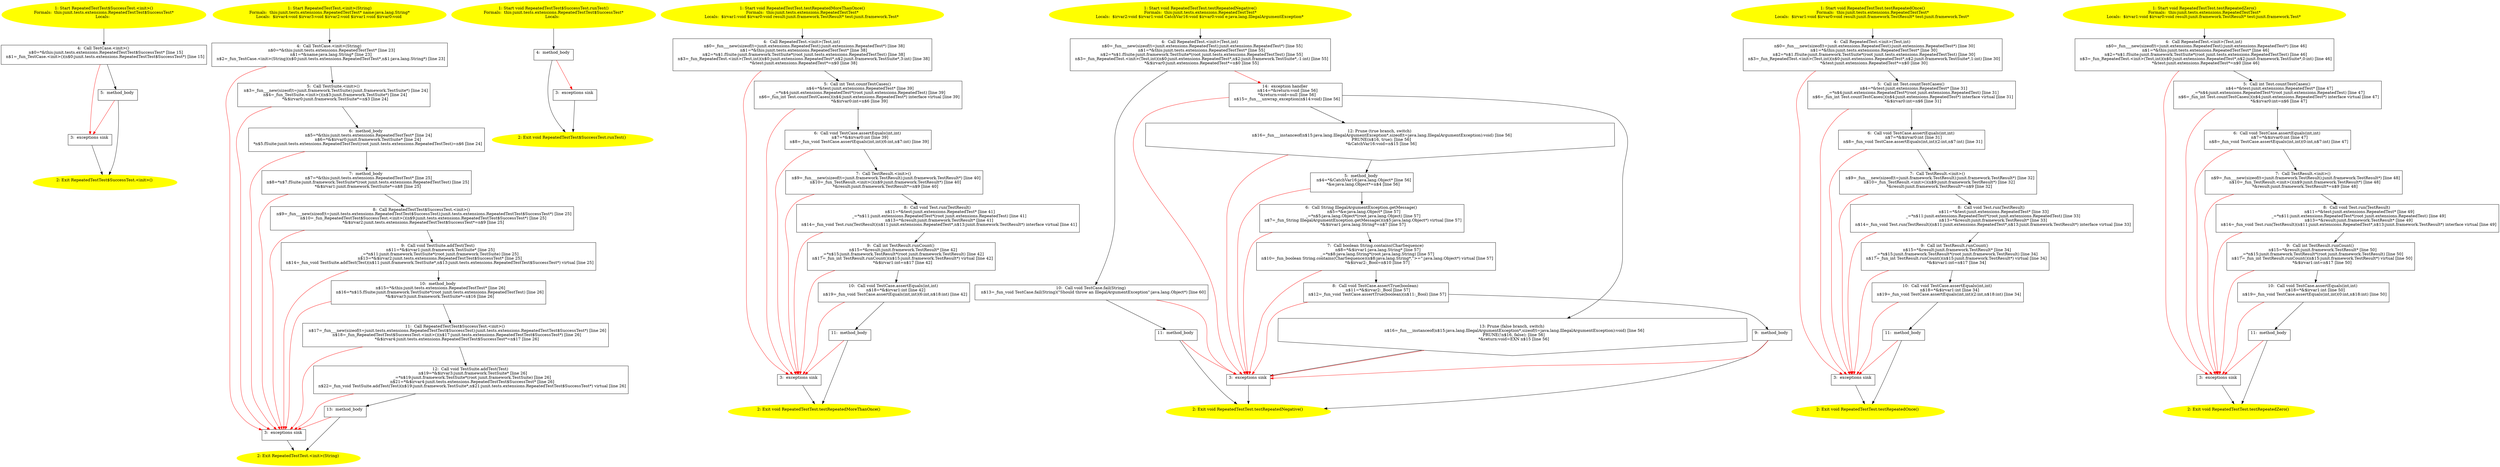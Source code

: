 /* @generated */
digraph cfg {
"junit.tests.extensions.RepeatedTestTest$SuccessTest.<init>().4f4bec8b1dcce4aa12e85fa5b5f157cd_1" [label="1: Start RepeatedTestTest$SuccessTest.<init>()\nFormals:  this:junit.tests.extensions.RepeatedTestTest$SuccessTest*\nLocals:  \n  " color=yellow style=filled]
	

	 "junit.tests.extensions.RepeatedTestTest$SuccessTest.<init>().4f4bec8b1dcce4aa12e85fa5b5f157cd_1" -> "junit.tests.extensions.RepeatedTestTest$SuccessTest.<init>().4f4bec8b1dcce4aa12e85fa5b5f157cd_4" ;
"junit.tests.extensions.RepeatedTestTest$SuccessTest.<init>().4f4bec8b1dcce4aa12e85fa5b5f157cd_2" [label="2: Exit RepeatedTestTest$SuccessTest.<init>() \n  " color=yellow style=filled]
	

"junit.tests.extensions.RepeatedTestTest$SuccessTest.<init>().4f4bec8b1dcce4aa12e85fa5b5f157cd_3" [label="3:  exceptions sink \n  " shape="box"]
	

	 "junit.tests.extensions.RepeatedTestTest$SuccessTest.<init>().4f4bec8b1dcce4aa12e85fa5b5f157cd_3" -> "junit.tests.extensions.RepeatedTestTest$SuccessTest.<init>().4f4bec8b1dcce4aa12e85fa5b5f157cd_2" ;
"junit.tests.extensions.RepeatedTestTest$SuccessTest.<init>().4f4bec8b1dcce4aa12e85fa5b5f157cd_4" [label="4:  Call TestCase.<init>() \n   n$0=*&this:junit.tests.extensions.RepeatedTestTest$SuccessTest* [line 15]\n  n$1=_fun_TestCase.<init>()(n$0:junit.tests.extensions.RepeatedTestTest$SuccessTest*) [line 15]\n " shape="box"]
	

	 "junit.tests.extensions.RepeatedTestTest$SuccessTest.<init>().4f4bec8b1dcce4aa12e85fa5b5f157cd_4" -> "junit.tests.extensions.RepeatedTestTest$SuccessTest.<init>().4f4bec8b1dcce4aa12e85fa5b5f157cd_5" ;
	 "junit.tests.extensions.RepeatedTestTest$SuccessTest.<init>().4f4bec8b1dcce4aa12e85fa5b5f157cd_4" -> "junit.tests.extensions.RepeatedTestTest$SuccessTest.<init>().4f4bec8b1dcce4aa12e85fa5b5f157cd_3" [color="red" ];
"junit.tests.extensions.RepeatedTestTest$SuccessTest.<init>().4f4bec8b1dcce4aa12e85fa5b5f157cd_5" [label="5:  method_body \n  " shape="box"]
	

	 "junit.tests.extensions.RepeatedTestTest$SuccessTest.<init>().4f4bec8b1dcce4aa12e85fa5b5f157cd_5" -> "junit.tests.extensions.RepeatedTestTest$SuccessTest.<init>().4f4bec8b1dcce4aa12e85fa5b5f157cd_2" ;
	 "junit.tests.extensions.RepeatedTestTest$SuccessTest.<init>().4f4bec8b1dcce4aa12e85fa5b5f157cd_5" -> "junit.tests.extensions.RepeatedTestTest$SuccessTest.<init>().4f4bec8b1dcce4aa12e85fa5b5f157cd_3" [color="red" ];
"junit.tests.extensions.RepeatedTestTest.<init>(java.lang.String).73e3be3e9364816e925eeecd2b93bc10_1" [label="1: Start RepeatedTestTest.<init>(String)\nFormals:  this:junit.tests.extensions.RepeatedTestTest* name:java.lang.String*\nLocals:  $irvar4:void $irvar3:void $irvar2:void $irvar1:void $irvar0:void \n  " color=yellow style=filled]
	

	 "junit.tests.extensions.RepeatedTestTest.<init>(java.lang.String).73e3be3e9364816e925eeecd2b93bc10_1" -> "junit.tests.extensions.RepeatedTestTest.<init>(java.lang.String).73e3be3e9364816e925eeecd2b93bc10_4" ;
"junit.tests.extensions.RepeatedTestTest.<init>(java.lang.String).73e3be3e9364816e925eeecd2b93bc10_2" [label="2: Exit RepeatedTestTest.<init>(String) \n  " color=yellow style=filled]
	

"junit.tests.extensions.RepeatedTestTest.<init>(java.lang.String).73e3be3e9364816e925eeecd2b93bc10_3" [label="3:  exceptions sink \n  " shape="box"]
	

	 "junit.tests.extensions.RepeatedTestTest.<init>(java.lang.String).73e3be3e9364816e925eeecd2b93bc10_3" -> "junit.tests.extensions.RepeatedTestTest.<init>(java.lang.String).73e3be3e9364816e925eeecd2b93bc10_2" ;
"junit.tests.extensions.RepeatedTestTest.<init>(java.lang.String).73e3be3e9364816e925eeecd2b93bc10_4" [label="4:  Call TestCase.<init>(String) \n   n$0=*&this:junit.tests.extensions.RepeatedTestTest* [line 23]\n  n$1=*&name:java.lang.String* [line 23]\n  n$2=_fun_TestCase.<init>(String)(n$0:junit.tests.extensions.RepeatedTestTest*,n$1:java.lang.String*) [line 23]\n " shape="box"]
	

	 "junit.tests.extensions.RepeatedTestTest.<init>(java.lang.String).73e3be3e9364816e925eeecd2b93bc10_4" -> "junit.tests.extensions.RepeatedTestTest.<init>(java.lang.String).73e3be3e9364816e925eeecd2b93bc10_5" ;
	 "junit.tests.extensions.RepeatedTestTest.<init>(java.lang.String).73e3be3e9364816e925eeecd2b93bc10_4" -> "junit.tests.extensions.RepeatedTestTest.<init>(java.lang.String).73e3be3e9364816e925eeecd2b93bc10_3" [color="red" ];
"junit.tests.extensions.RepeatedTestTest.<init>(java.lang.String).73e3be3e9364816e925eeecd2b93bc10_5" [label="5:  Call TestSuite.<init>() \n   n$3=_fun___new(sizeof(t=junit.framework.TestSuite):junit.framework.TestSuite*) [line 24]\n  n$4=_fun_TestSuite.<init>()(n$3:junit.framework.TestSuite*) [line 24]\n  *&$irvar0:junit.framework.TestSuite*=n$3 [line 24]\n " shape="box"]
	

	 "junit.tests.extensions.RepeatedTestTest.<init>(java.lang.String).73e3be3e9364816e925eeecd2b93bc10_5" -> "junit.tests.extensions.RepeatedTestTest.<init>(java.lang.String).73e3be3e9364816e925eeecd2b93bc10_6" ;
	 "junit.tests.extensions.RepeatedTestTest.<init>(java.lang.String).73e3be3e9364816e925eeecd2b93bc10_5" -> "junit.tests.extensions.RepeatedTestTest.<init>(java.lang.String).73e3be3e9364816e925eeecd2b93bc10_3" [color="red" ];
"junit.tests.extensions.RepeatedTestTest.<init>(java.lang.String).73e3be3e9364816e925eeecd2b93bc10_6" [label="6:  method_body \n   n$5=*&this:junit.tests.extensions.RepeatedTestTest* [line 24]\n  n$6=*&$irvar0:junit.framework.TestSuite* [line 24]\n  *n$5.fSuite:junit.tests.extensions.RepeatedTestTest(root junit.tests.extensions.RepeatedTestTest)=n$6 [line 24]\n " shape="box"]
	

	 "junit.tests.extensions.RepeatedTestTest.<init>(java.lang.String).73e3be3e9364816e925eeecd2b93bc10_6" -> "junit.tests.extensions.RepeatedTestTest.<init>(java.lang.String).73e3be3e9364816e925eeecd2b93bc10_7" ;
	 "junit.tests.extensions.RepeatedTestTest.<init>(java.lang.String).73e3be3e9364816e925eeecd2b93bc10_6" -> "junit.tests.extensions.RepeatedTestTest.<init>(java.lang.String).73e3be3e9364816e925eeecd2b93bc10_3" [color="red" ];
"junit.tests.extensions.RepeatedTestTest.<init>(java.lang.String).73e3be3e9364816e925eeecd2b93bc10_7" [label="7:  method_body \n   n$7=*&this:junit.tests.extensions.RepeatedTestTest* [line 25]\n  n$8=*n$7.fSuite:junit.framework.TestSuite*(root junit.tests.extensions.RepeatedTestTest) [line 25]\n  *&$irvar1:junit.framework.TestSuite*=n$8 [line 25]\n " shape="box"]
	

	 "junit.tests.extensions.RepeatedTestTest.<init>(java.lang.String).73e3be3e9364816e925eeecd2b93bc10_7" -> "junit.tests.extensions.RepeatedTestTest.<init>(java.lang.String).73e3be3e9364816e925eeecd2b93bc10_8" ;
	 "junit.tests.extensions.RepeatedTestTest.<init>(java.lang.String).73e3be3e9364816e925eeecd2b93bc10_7" -> "junit.tests.extensions.RepeatedTestTest.<init>(java.lang.String).73e3be3e9364816e925eeecd2b93bc10_3" [color="red" ];
"junit.tests.extensions.RepeatedTestTest.<init>(java.lang.String).73e3be3e9364816e925eeecd2b93bc10_8" [label="8:  Call RepeatedTestTest$SuccessTest.<init>() \n   n$9=_fun___new(sizeof(t=junit.tests.extensions.RepeatedTestTest$SuccessTest):junit.tests.extensions.RepeatedTestTest$SuccessTest*) [line 25]\n  n$10=_fun_RepeatedTestTest$SuccessTest.<init>()(n$9:junit.tests.extensions.RepeatedTestTest$SuccessTest*) [line 25]\n  *&$irvar2:junit.tests.extensions.RepeatedTestTest$SuccessTest*=n$9 [line 25]\n " shape="box"]
	

	 "junit.tests.extensions.RepeatedTestTest.<init>(java.lang.String).73e3be3e9364816e925eeecd2b93bc10_8" -> "junit.tests.extensions.RepeatedTestTest.<init>(java.lang.String).73e3be3e9364816e925eeecd2b93bc10_9" ;
	 "junit.tests.extensions.RepeatedTestTest.<init>(java.lang.String).73e3be3e9364816e925eeecd2b93bc10_8" -> "junit.tests.extensions.RepeatedTestTest.<init>(java.lang.String).73e3be3e9364816e925eeecd2b93bc10_3" [color="red" ];
"junit.tests.extensions.RepeatedTestTest.<init>(java.lang.String).73e3be3e9364816e925eeecd2b93bc10_9" [label="9:  Call void TestSuite.addTest(Test) \n   n$11=*&$irvar1:junit.framework.TestSuite* [line 25]\n  _=*n$11:junit.framework.TestSuite*(root junit.framework.TestSuite) [line 25]\n  n$13=*&$irvar2:junit.tests.extensions.RepeatedTestTest$SuccessTest* [line 25]\n  n$14=_fun_void TestSuite.addTest(Test)(n$11:junit.framework.TestSuite*,n$13:junit.tests.extensions.RepeatedTestTest$SuccessTest*) virtual [line 25]\n " shape="box"]
	

	 "junit.tests.extensions.RepeatedTestTest.<init>(java.lang.String).73e3be3e9364816e925eeecd2b93bc10_9" -> "junit.tests.extensions.RepeatedTestTest.<init>(java.lang.String).73e3be3e9364816e925eeecd2b93bc10_10" ;
	 "junit.tests.extensions.RepeatedTestTest.<init>(java.lang.String).73e3be3e9364816e925eeecd2b93bc10_9" -> "junit.tests.extensions.RepeatedTestTest.<init>(java.lang.String).73e3be3e9364816e925eeecd2b93bc10_3" [color="red" ];
"junit.tests.extensions.RepeatedTestTest.<init>(java.lang.String).73e3be3e9364816e925eeecd2b93bc10_10" [label="10:  method_body \n   n$15=*&this:junit.tests.extensions.RepeatedTestTest* [line 26]\n  n$16=*n$15.fSuite:junit.framework.TestSuite*(root junit.tests.extensions.RepeatedTestTest) [line 26]\n  *&$irvar3:junit.framework.TestSuite*=n$16 [line 26]\n " shape="box"]
	

	 "junit.tests.extensions.RepeatedTestTest.<init>(java.lang.String).73e3be3e9364816e925eeecd2b93bc10_10" -> "junit.tests.extensions.RepeatedTestTest.<init>(java.lang.String).73e3be3e9364816e925eeecd2b93bc10_11" ;
	 "junit.tests.extensions.RepeatedTestTest.<init>(java.lang.String).73e3be3e9364816e925eeecd2b93bc10_10" -> "junit.tests.extensions.RepeatedTestTest.<init>(java.lang.String).73e3be3e9364816e925eeecd2b93bc10_3" [color="red" ];
"junit.tests.extensions.RepeatedTestTest.<init>(java.lang.String).73e3be3e9364816e925eeecd2b93bc10_11" [label="11:  Call RepeatedTestTest$SuccessTest.<init>() \n   n$17=_fun___new(sizeof(t=junit.tests.extensions.RepeatedTestTest$SuccessTest):junit.tests.extensions.RepeatedTestTest$SuccessTest*) [line 26]\n  n$18=_fun_RepeatedTestTest$SuccessTest.<init>()(n$17:junit.tests.extensions.RepeatedTestTest$SuccessTest*) [line 26]\n  *&$irvar4:junit.tests.extensions.RepeatedTestTest$SuccessTest*=n$17 [line 26]\n " shape="box"]
	

	 "junit.tests.extensions.RepeatedTestTest.<init>(java.lang.String).73e3be3e9364816e925eeecd2b93bc10_11" -> "junit.tests.extensions.RepeatedTestTest.<init>(java.lang.String).73e3be3e9364816e925eeecd2b93bc10_12" ;
	 "junit.tests.extensions.RepeatedTestTest.<init>(java.lang.String).73e3be3e9364816e925eeecd2b93bc10_11" -> "junit.tests.extensions.RepeatedTestTest.<init>(java.lang.String).73e3be3e9364816e925eeecd2b93bc10_3" [color="red" ];
"junit.tests.extensions.RepeatedTestTest.<init>(java.lang.String).73e3be3e9364816e925eeecd2b93bc10_12" [label="12:  Call void TestSuite.addTest(Test) \n   n$19=*&$irvar3:junit.framework.TestSuite* [line 26]\n  _=*n$19:junit.framework.TestSuite*(root junit.framework.TestSuite) [line 26]\n  n$21=*&$irvar4:junit.tests.extensions.RepeatedTestTest$SuccessTest* [line 26]\n  n$22=_fun_void TestSuite.addTest(Test)(n$19:junit.framework.TestSuite*,n$21:junit.tests.extensions.RepeatedTestTest$SuccessTest*) virtual [line 26]\n " shape="box"]
	

	 "junit.tests.extensions.RepeatedTestTest.<init>(java.lang.String).73e3be3e9364816e925eeecd2b93bc10_12" -> "junit.tests.extensions.RepeatedTestTest.<init>(java.lang.String).73e3be3e9364816e925eeecd2b93bc10_13" ;
	 "junit.tests.extensions.RepeatedTestTest.<init>(java.lang.String).73e3be3e9364816e925eeecd2b93bc10_12" -> "junit.tests.extensions.RepeatedTestTest.<init>(java.lang.String).73e3be3e9364816e925eeecd2b93bc10_3" [color="red" ];
"junit.tests.extensions.RepeatedTestTest.<init>(java.lang.String).73e3be3e9364816e925eeecd2b93bc10_13" [label="13:  method_body \n  " shape="box"]
	

	 "junit.tests.extensions.RepeatedTestTest.<init>(java.lang.String).73e3be3e9364816e925eeecd2b93bc10_13" -> "junit.tests.extensions.RepeatedTestTest.<init>(java.lang.String).73e3be3e9364816e925eeecd2b93bc10_2" ;
	 "junit.tests.extensions.RepeatedTestTest.<init>(java.lang.String).73e3be3e9364816e925eeecd2b93bc10_13" -> "junit.tests.extensions.RepeatedTestTest.<init>(java.lang.String).73e3be3e9364816e925eeecd2b93bc10_3" [color="red" ];
"junit.tests.extensions.RepeatedTestTest$SuccessTest.runTest():void.ede636bb75ef46a20ddd5c5e381844e3_1" [label="1: Start void RepeatedTestTest$SuccessTest.runTest()\nFormals:  this:junit.tests.extensions.RepeatedTestTest$SuccessTest*\nLocals:  \n  " color=yellow style=filled]
	

	 "junit.tests.extensions.RepeatedTestTest$SuccessTest.runTest():void.ede636bb75ef46a20ddd5c5e381844e3_1" -> "junit.tests.extensions.RepeatedTestTest$SuccessTest.runTest():void.ede636bb75ef46a20ddd5c5e381844e3_4" ;
"junit.tests.extensions.RepeatedTestTest$SuccessTest.runTest():void.ede636bb75ef46a20ddd5c5e381844e3_2" [label="2: Exit void RepeatedTestTest$SuccessTest.runTest() \n  " color=yellow style=filled]
	

"junit.tests.extensions.RepeatedTestTest$SuccessTest.runTest():void.ede636bb75ef46a20ddd5c5e381844e3_3" [label="3:  exceptions sink \n  " shape="box"]
	

	 "junit.tests.extensions.RepeatedTestTest$SuccessTest.runTest():void.ede636bb75ef46a20ddd5c5e381844e3_3" -> "junit.tests.extensions.RepeatedTestTest$SuccessTest.runTest():void.ede636bb75ef46a20ddd5c5e381844e3_2" ;
"junit.tests.extensions.RepeatedTestTest$SuccessTest.runTest():void.ede636bb75ef46a20ddd5c5e381844e3_4" [label="4:  method_body \n  " shape="box"]
	

	 "junit.tests.extensions.RepeatedTestTest$SuccessTest.runTest():void.ede636bb75ef46a20ddd5c5e381844e3_4" -> "junit.tests.extensions.RepeatedTestTest$SuccessTest.runTest():void.ede636bb75ef46a20ddd5c5e381844e3_2" ;
	 "junit.tests.extensions.RepeatedTestTest$SuccessTest.runTest():void.ede636bb75ef46a20ddd5c5e381844e3_4" -> "junit.tests.extensions.RepeatedTestTest$SuccessTest.runTest():void.ede636bb75ef46a20ddd5c5e381844e3_3" [color="red" ];
"junit.tests.extensions.RepeatedTestTest.testRepeatedMoreThanOnce():void.2cfbc513c46f0ca5bdd69cee0e6d58d3_1" [label="1: Start void RepeatedTestTest.testRepeatedMoreThanOnce()\nFormals:  this:junit.tests.extensions.RepeatedTestTest*\nLocals:  $irvar1:void $irvar0:void result:junit.framework.TestResult* test:junit.framework.Test* \n  " color=yellow style=filled]
	

	 "junit.tests.extensions.RepeatedTestTest.testRepeatedMoreThanOnce():void.2cfbc513c46f0ca5bdd69cee0e6d58d3_1" -> "junit.tests.extensions.RepeatedTestTest.testRepeatedMoreThanOnce():void.2cfbc513c46f0ca5bdd69cee0e6d58d3_4" ;
"junit.tests.extensions.RepeatedTestTest.testRepeatedMoreThanOnce():void.2cfbc513c46f0ca5bdd69cee0e6d58d3_2" [label="2: Exit void RepeatedTestTest.testRepeatedMoreThanOnce() \n  " color=yellow style=filled]
	

"junit.tests.extensions.RepeatedTestTest.testRepeatedMoreThanOnce():void.2cfbc513c46f0ca5bdd69cee0e6d58d3_3" [label="3:  exceptions sink \n  " shape="box"]
	

	 "junit.tests.extensions.RepeatedTestTest.testRepeatedMoreThanOnce():void.2cfbc513c46f0ca5bdd69cee0e6d58d3_3" -> "junit.tests.extensions.RepeatedTestTest.testRepeatedMoreThanOnce():void.2cfbc513c46f0ca5bdd69cee0e6d58d3_2" ;
"junit.tests.extensions.RepeatedTestTest.testRepeatedMoreThanOnce():void.2cfbc513c46f0ca5bdd69cee0e6d58d3_4" [label="4:  Call RepeatedTest.<init>(Test,int) \n   n$0=_fun___new(sizeof(t=junit.extensions.RepeatedTest):junit.extensions.RepeatedTest*) [line 38]\n  n$1=*&this:junit.tests.extensions.RepeatedTestTest* [line 38]\n  n$2=*n$1.fSuite:junit.framework.TestSuite*(root junit.tests.extensions.RepeatedTestTest) [line 38]\n  n$3=_fun_RepeatedTest.<init>(Test,int)(n$0:junit.extensions.RepeatedTest*,n$2:junit.framework.TestSuite*,3:int) [line 38]\n  *&test:junit.extensions.RepeatedTest*=n$0 [line 38]\n " shape="box"]
	

	 "junit.tests.extensions.RepeatedTestTest.testRepeatedMoreThanOnce():void.2cfbc513c46f0ca5bdd69cee0e6d58d3_4" -> "junit.tests.extensions.RepeatedTestTest.testRepeatedMoreThanOnce():void.2cfbc513c46f0ca5bdd69cee0e6d58d3_5" ;
	 "junit.tests.extensions.RepeatedTestTest.testRepeatedMoreThanOnce():void.2cfbc513c46f0ca5bdd69cee0e6d58d3_4" -> "junit.tests.extensions.RepeatedTestTest.testRepeatedMoreThanOnce():void.2cfbc513c46f0ca5bdd69cee0e6d58d3_3" [color="red" ];
"junit.tests.extensions.RepeatedTestTest.testRepeatedMoreThanOnce():void.2cfbc513c46f0ca5bdd69cee0e6d58d3_5" [label="5:  Call int Test.countTestCases() \n   n$4=*&test:junit.extensions.RepeatedTest* [line 39]\n  _=*n$4:junit.extensions.RepeatedTest*(root junit.extensions.RepeatedTest) [line 39]\n  n$6=_fun_int Test.countTestCases()(n$4:junit.extensions.RepeatedTest*) interface virtual [line 39]\n  *&$irvar0:int=n$6 [line 39]\n " shape="box"]
	

	 "junit.tests.extensions.RepeatedTestTest.testRepeatedMoreThanOnce():void.2cfbc513c46f0ca5bdd69cee0e6d58d3_5" -> "junit.tests.extensions.RepeatedTestTest.testRepeatedMoreThanOnce():void.2cfbc513c46f0ca5bdd69cee0e6d58d3_6" ;
	 "junit.tests.extensions.RepeatedTestTest.testRepeatedMoreThanOnce():void.2cfbc513c46f0ca5bdd69cee0e6d58d3_5" -> "junit.tests.extensions.RepeatedTestTest.testRepeatedMoreThanOnce():void.2cfbc513c46f0ca5bdd69cee0e6d58d3_3" [color="red" ];
"junit.tests.extensions.RepeatedTestTest.testRepeatedMoreThanOnce():void.2cfbc513c46f0ca5bdd69cee0e6d58d3_6" [label="6:  Call void TestCase.assertEquals(int,int) \n   n$7=*&$irvar0:int [line 39]\n  n$8=_fun_void TestCase.assertEquals(int,int)(6:int,n$7:int) [line 39]\n " shape="box"]
	

	 "junit.tests.extensions.RepeatedTestTest.testRepeatedMoreThanOnce():void.2cfbc513c46f0ca5bdd69cee0e6d58d3_6" -> "junit.tests.extensions.RepeatedTestTest.testRepeatedMoreThanOnce():void.2cfbc513c46f0ca5bdd69cee0e6d58d3_7" ;
	 "junit.tests.extensions.RepeatedTestTest.testRepeatedMoreThanOnce():void.2cfbc513c46f0ca5bdd69cee0e6d58d3_6" -> "junit.tests.extensions.RepeatedTestTest.testRepeatedMoreThanOnce():void.2cfbc513c46f0ca5bdd69cee0e6d58d3_3" [color="red" ];
"junit.tests.extensions.RepeatedTestTest.testRepeatedMoreThanOnce():void.2cfbc513c46f0ca5bdd69cee0e6d58d3_7" [label="7:  Call TestResult.<init>() \n   n$9=_fun___new(sizeof(t=junit.framework.TestResult):junit.framework.TestResult*) [line 40]\n  n$10=_fun_TestResult.<init>()(n$9:junit.framework.TestResult*) [line 40]\n  *&result:junit.framework.TestResult*=n$9 [line 40]\n " shape="box"]
	

	 "junit.tests.extensions.RepeatedTestTest.testRepeatedMoreThanOnce():void.2cfbc513c46f0ca5bdd69cee0e6d58d3_7" -> "junit.tests.extensions.RepeatedTestTest.testRepeatedMoreThanOnce():void.2cfbc513c46f0ca5bdd69cee0e6d58d3_8" ;
	 "junit.tests.extensions.RepeatedTestTest.testRepeatedMoreThanOnce():void.2cfbc513c46f0ca5bdd69cee0e6d58d3_7" -> "junit.tests.extensions.RepeatedTestTest.testRepeatedMoreThanOnce():void.2cfbc513c46f0ca5bdd69cee0e6d58d3_3" [color="red" ];
"junit.tests.extensions.RepeatedTestTest.testRepeatedMoreThanOnce():void.2cfbc513c46f0ca5bdd69cee0e6d58d3_8" [label="8:  Call void Test.run(TestResult) \n   n$11=*&test:junit.extensions.RepeatedTest* [line 41]\n  _=*n$11:junit.extensions.RepeatedTest*(root junit.extensions.RepeatedTest) [line 41]\n  n$13=*&result:junit.framework.TestResult* [line 41]\n  n$14=_fun_void Test.run(TestResult)(n$11:junit.extensions.RepeatedTest*,n$13:junit.framework.TestResult*) interface virtual [line 41]\n " shape="box"]
	

	 "junit.tests.extensions.RepeatedTestTest.testRepeatedMoreThanOnce():void.2cfbc513c46f0ca5bdd69cee0e6d58d3_8" -> "junit.tests.extensions.RepeatedTestTest.testRepeatedMoreThanOnce():void.2cfbc513c46f0ca5bdd69cee0e6d58d3_9" ;
	 "junit.tests.extensions.RepeatedTestTest.testRepeatedMoreThanOnce():void.2cfbc513c46f0ca5bdd69cee0e6d58d3_8" -> "junit.tests.extensions.RepeatedTestTest.testRepeatedMoreThanOnce():void.2cfbc513c46f0ca5bdd69cee0e6d58d3_3" [color="red" ];
"junit.tests.extensions.RepeatedTestTest.testRepeatedMoreThanOnce():void.2cfbc513c46f0ca5bdd69cee0e6d58d3_9" [label="9:  Call int TestResult.runCount() \n   n$15=*&result:junit.framework.TestResult* [line 42]\n  _=*n$15:junit.framework.TestResult*(root junit.framework.TestResult) [line 42]\n  n$17=_fun_int TestResult.runCount()(n$15:junit.framework.TestResult*) virtual [line 42]\n  *&$irvar1:int=n$17 [line 42]\n " shape="box"]
	

	 "junit.tests.extensions.RepeatedTestTest.testRepeatedMoreThanOnce():void.2cfbc513c46f0ca5bdd69cee0e6d58d3_9" -> "junit.tests.extensions.RepeatedTestTest.testRepeatedMoreThanOnce():void.2cfbc513c46f0ca5bdd69cee0e6d58d3_10" ;
	 "junit.tests.extensions.RepeatedTestTest.testRepeatedMoreThanOnce():void.2cfbc513c46f0ca5bdd69cee0e6d58d3_9" -> "junit.tests.extensions.RepeatedTestTest.testRepeatedMoreThanOnce():void.2cfbc513c46f0ca5bdd69cee0e6d58d3_3" [color="red" ];
"junit.tests.extensions.RepeatedTestTest.testRepeatedMoreThanOnce():void.2cfbc513c46f0ca5bdd69cee0e6d58d3_10" [label="10:  Call void TestCase.assertEquals(int,int) \n   n$18=*&$irvar1:int [line 42]\n  n$19=_fun_void TestCase.assertEquals(int,int)(6:int,n$18:int) [line 42]\n " shape="box"]
	

	 "junit.tests.extensions.RepeatedTestTest.testRepeatedMoreThanOnce():void.2cfbc513c46f0ca5bdd69cee0e6d58d3_10" -> "junit.tests.extensions.RepeatedTestTest.testRepeatedMoreThanOnce():void.2cfbc513c46f0ca5bdd69cee0e6d58d3_11" ;
	 "junit.tests.extensions.RepeatedTestTest.testRepeatedMoreThanOnce():void.2cfbc513c46f0ca5bdd69cee0e6d58d3_10" -> "junit.tests.extensions.RepeatedTestTest.testRepeatedMoreThanOnce():void.2cfbc513c46f0ca5bdd69cee0e6d58d3_3" [color="red" ];
"junit.tests.extensions.RepeatedTestTest.testRepeatedMoreThanOnce():void.2cfbc513c46f0ca5bdd69cee0e6d58d3_11" [label="11:  method_body \n  " shape="box"]
	

	 "junit.tests.extensions.RepeatedTestTest.testRepeatedMoreThanOnce():void.2cfbc513c46f0ca5bdd69cee0e6d58d3_11" -> "junit.tests.extensions.RepeatedTestTest.testRepeatedMoreThanOnce():void.2cfbc513c46f0ca5bdd69cee0e6d58d3_2" ;
	 "junit.tests.extensions.RepeatedTestTest.testRepeatedMoreThanOnce():void.2cfbc513c46f0ca5bdd69cee0e6d58d3_11" -> "junit.tests.extensions.RepeatedTestTest.testRepeatedMoreThanOnce():void.2cfbc513c46f0ca5bdd69cee0e6d58d3_3" [color="red" ];
"junit.tests.extensions.RepeatedTestTest.testRepeatedNegative():void.d2677587def007804d5294d36694197e_1" [label="1: Start void RepeatedTestTest.testRepeatedNegative()\nFormals:  this:junit.tests.extensions.RepeatedTestTest*\nLocals:  $irvar2:void $irvar1:void CatchVar16:void $irvar0:void e:java.lang.IllegalArgumentException* \n  " color=yellow style=filled]
	

	 "junit.tests.extensions.RepeatedTestTest.testRepeatedNegative():void.d2677587def007804d5294d36694197e_1" -> "junit.tests.extensions.RepeatedTestTest.testRepeatedNegative():void.d2677587def007804d5294d36694197e_4" ;
"junit.tests.extensions.RepeatedTestTest.testRepeatedNegative():void.d2677587def007804d5294d36694197e_2" [label="2: Exit void RepeatedTestTest.testRepeatedNegative() \n  " color=yellow style=filled]
	

"junit.tests.extensions.RepeatedTestTest.testRepeatedNegative():void.d2677587def007804d5294d36694197e_3" [label="3:  exceptions sink \n  " shape="box"]
	

	 "junit.tests.extensions.RepeatedTestTest.testRepeatedNegative():void.d2677587def007804d5294d36694197e_3" -> "junit.tests.extensions.RepeatedTestTest.testRepeatedNegative():void.d2677587def007804d5294d36694197e_2" ;
"junit.tests.extensions.RepeatedTestTest.testRepeatedNegative():void.d2677587def007804d5294d36694197e_4" [label="4:  Call RepeatedTest.<init>(Test,int) \n   n$0=_fun___new(sizeof(t=junit.extensions.RepeatedTest):junit.extensions.RepeatedTest*) [line 55]\n  n$1=*&this:junit.tests.extensions.RepeatedTestTest* [line 55]\n  n$2=*n$1.fSuite:junit.framework.TestSuite*(root junit.tests.extensions.RepeatedTestTest) [line 55]\n  n$3=_fun_RepeatedTest.<init>(Test,int)(n$0:junit.extensions.RepeatedTest*,n$2:junit.framework.TestSuite*,-1:int) [line 55]\n  *&$irvar0:junit.extensions.RepeatedTest*=n$0 [line 55]\n " shape="box"]
	

	 "junit.tests.extensions.RepeatedTestTest.testRepeatedNegative():void.d2677587def007804d5294d36694197e_4" -> "junit.tests.extensions.RepeatedTestTest.testRepeatedNegative():void.d2677587def007804d5294d36694197e_10" ;
	 "junit.tests.extensions.RepeatedTestTest.testRepeatedNegative():void.d2677587def007804d5294d36694197e_4" -> "junit.tests.extensions.RepeatedTestTest.testRepeatedNegative():void.d2677587def007804d5294d36694197e_14" [color="red" ];
"junit.tests.extensions.RepeatedTestTest.testRepeatedNegative():void.d2677587def007804d5294d36694197e_5" [label="5:  method_body \n   n$4=*&CatchVar16:java.lang.Object* [line 56]\n  *&e:java.lang.Object*=n$4 [line 56]\n " shape="box"]
	

	 "junit.tests.extensions.RepeatedTestTest.testRepeatedNegative():void.d2677587def007804d5294d36694197e_5" -> "junit.tests.extensions.RepeatedTestTest.testRepeatedNegative():void.d2677587def007804d5294d36694197e_6" ;
	 "junit.tests.extensions.RepeatedTestTest.testRepeatedNegative():void.d2677587def007804d5294d36694197e_5" -> "junit.tests.extensions.RepeatedTestTest.testRepeatedNegative():void.d2677587def007804d5294d36694197e_3" [color="red" ];
"junit.tests.extensions.RepeatedTestTest.testRepeatedNegative():void.d2677587def007804d5294d36694197e_6" [label="6:  Call String IllegalArgumentException.getMessage() \n   n$5=*&e:java.lang.Object* [line 57]\n  _=*n$5:java.lang.Object*(root java.lang.Object) [line 57]\n  n$7=_fun_String IllegalArgumentException.getMessage()(n$5:java.lang.Object*) virtual [line 57]\n  *&$irvar1:java.lang.String*=n$7 [line 57]\n " shape="box"]
	

	 "junit.tests.extensions.RepeatedTestTest.testRepeatedNegative():void.d2677587def007804d5294d36694197e_6" -> "junit.tests.extensions.RepeatedTestTest.testRepeatedNegative():void.d2677587def007804d5294d36694197e_7" ;
	 "junit.tests.extensions.RepeatedTestTest.testRepeatedNegative():void.d2677587def007804d5294d36694197e_6" -> "junit.tests.extensions.RepeatedTestTest.testRepeatedNegative():void.d2677587def007804d5294d36694197e_3" [color="red" ];
"junit.tests.extensions.RepeatedTestTest.testRepeatedNegative():void.d2677587def007804d5294d36694197e_7" [label="7:  Call boolean String.contains(CharSequence) \n   n$8=*&$irvar1:java.lang.String* [line 57]\n  _=*n$8:java.lang.String*(root java.lang.String) [line 57]\n  n$10=_fun_boolean String.contains(CharSequence)(n$8:java.lang.String*,\">=\":java.lang.Object*) virtual [line 57]\n  *&$irvar2:_Bool=n$10 [line 57]\n " shape="box"]
	

	 "junit.tests.extensions.RepeatedTestTest.testRepeatedNegative():void.d2677587def007804d5294d36694197e_7" -> "junit.tests.extensions.RepeatedTestTest.testRepeatedNegative():void.d2677587def007804d5294d36694197e_8" ;
	 "junit.tests.extensions.RepeatedTestTest.testRepeatedNegative():void.d2677587def007804d5294d36694197e_7" -> "junit.tests.extensions.RepeatedTestTest.testRepeatedNegative():void.d2677587def007804d5294d36694197e_3" [color="red" ];
"junit.tests.extensions.RepeatedTestTest.testRepeatedNegative():void.d2677587def007804d5294d36694197e_8" [label="8:  Call void TestCase.assertTrue(boolean) \n   n$11=*&$irvar2:_Bool [line 57]\n  n$12=_fun_void TestCase.assertTrue(boolean)(n$11:_Bool) [line 57]\n " shape="box"]
	

	 "junit.tests.extensions.RepeatedTestTest.testRepeatedNegative():void.d2677587def007804d5294d36694197e_8" -> "junit.tests.extensions.RepeatedTestTest.testRepeatedNegative():void.d2677587def007804d5294d36694197e_9" ;
	 "junit.tests.extensions.RepeatedTestTest.testRepeatedNegative():void.d2677587def007804d5294d36694197e_8" -> "junit.tests.extensions.RepeatedTestTest.testRepeatedNegative():void.d2677587def007804d5294d36694197e_3" [color="red" ];
"junit.tests.extensions.RepeatedTestTest.testRepeatedNegative():void.d2677587def007804d5294d36694197e_9" [label="9:  method_body \n  " shape="box"]
	

	 "junit.tests.extensions.RepeatedTestTest.testRepeatedNegative():void.d2677587def007804d5294d36694197e_9" -> "junit.tests.extensions.RepeatedTestTest.testRepeatedNegative():void.d2677587def007804d5294d36694197e_2" ;
	 "junit.tests.extensions.RepeatedTestTest.testRepeatedNegative():void.d2677587def007804d5294d36694197e_9" -> "junit.tests.extensions.RepeatedTestTest.testRepeatedNegative():void.d2677587def007804d5294d36694197e_3" [color="red" ];
"junit.tests.extensions.RepeatedTestTest.testRepeatedNegative():void.d2677587def007804d5294d36694197e_10" [label="10:  Call void TestCase.fail(String) \n   n$13=_fun_void TestCase.fail(String)(\"Should throw an IllegalArgumentException\":java.lang.Object*) [line 60]\n " shape="box"]
	

	 "junit.tests.extensions.RepeatedTestTest.testRepeatedNegative():void.d2677587def007804d5294d36694197e_10" -> "junit.tests.extensions.RepeatedTestTest.testRepeatedNegative():void.d2677587def007804d5294d36694197e_11" ;
	 "junit.tests.extensions.RepeatedTestTest.testRepeatedNegative():void.d2677587def007804d5294d36694197e_10" -> "junit.tests.extensions.RepeatedTestTest.testRepeatedNegative():void.d2677587def007804d5294d36694197e_3" [color="red" ];
"junit.tests.extensions.RepeatedTestTest.testRepeatedNegative():void.d2677587def007804d5294d36694197e_11" [label="11:  method_body \n  " shape="box"]
	

	 "junit.tests.extensions.RepeatedTestTest.testRepeatedNegative():void.d2677587def007804d5294d36694197e_11" -> "junit.tests.extensions.RepeatedTestTest.testRepeatedNegative():void.d2677587def007804d5294d36694197e_2" ;
	 "junit.tests.extensions.RepeatedTestTest.testRepeatedNegative():void.d2677587def007804d5294d36694197e_11" -> "junit.tests.extensions.RepeatedTestTest.testRepeatedNegative():void.d2677587def007804d5294d36694197e_3" [color="red" ];
"junit.tests.extensions.RepeatedTestTest.testRepeatedNegative():void.d2677587def007804d5294d36694197e_12" [label="12: Prune (true branch, switch) \n   n$16=_fun___instanceof(n$15:java.lang.IllegalArgumentException*,sizeof(t=java.lang.IllegalArgumentException):void) [line 56]\n  PRUNE(n$16, true); [line 56]\n  *&CatchVar16:void=n$15 [line 56]\n " shape="invhouse"]
	

	 "junit.tests.extensions.RepeatedTestTest.testRepeatedNegative():void.d2677587def007804d5294d36694197e_12" -> "junit.tests.extensions.RepeatedTestTest.testRepeatedNegative():void.d2677587def007804d5294d36694197e_5" ;
	 "junit.tests.extensions.RepeatedTestTest.testRepeatedNegative():void.d2677587def007804d5294d36694197e_12" -> "junit.tests.extensions.RepeatedTestTest.testRepeatedNegative():void.d2677587def007804d5294d36694197e_3" [color="red" ];
"junit.tests.extensions.RepeatedTestTest.testRepeatedNegative():void.d2677587def007804d5294d36694197e_13" [label="13: Prune (false branch, switch) \n   n$16=_fun___instanceof(n$15:java.lang.IllegalArgumentException*,sizeof(t=java.lang.IllegalArgumentException):void) [line 56]\n  PRUNE(!n$16, false); [line 56]\n  *&return:void=EXN n$15 [line 56]\n " shape="invhouse"]
	

	 "junit.tests.extensions.RepeatedTestTest.testRepeatedNegative():void.d2677587def007804d5294d36694197e_13" -> "junit.tests.extensions.RepeatedTestTest.testRepeatedNegative():void.d2677587def007804d5294d36694197e_3" ;
	 "junit.tests.extensions.RepeatedTestTest.testRepeatedNegative():void.d2677587def007804d5294d36694197e_13" -> "junit.tests.extensions.RepeatedTestTest.testRepeatedNegative():void.d2677587def007804d5294d36694197e_3" [color="red" ];
"junit.tests.extensions.RepeatedTestTest.testRepeatedNegative():void.d2677587def007804d5294d36694197e_14" [label="14:  exception handler \n   n$14=*&return:void [line 56]\n  *&return:void=null [line 56]\n  n$15=_fun___unwrap_exception(n$14:void) [line 56]\n " shape="box"]
	

	 "junit.tests.extensions.RepeatedTestTest.testRepeatedNegative():void.d2677587def007804d5294d36694197e_14" -> "junit.tests.extensions.RepeatedTestTest.testRepeatedNegative():void.d2677587def007804d5294d36694197e_12" ;
	 "junit.tests.extensions.RepeatedTestTest.testRepeatedNegative():void.d2677587def007804d5294d36694197e_14" -> "junit.tests.extensions.RepeatedTestTest.testRepeatedNegative():void.d2677587def007804d5294d36694197e_13" ;
	 "junit.tests.extensions.RepeatedTestTest.testRepeatedNegative():void.d2677587def007804d5294d36694197e_14" -> "junit.tests.extensions.RepeatedTestTest.testRepeatedNegative():void.d2677587def007804d5294d36694197e_3" [color="red" ];
"junit.tests.extensions.RepeatedTestTest.testRepeatedOnce():void.4a10d397f6f2322fe7f6c0e01648d334_1" [label="1: Start void RepeatedTestTest.testRepeatedOnce()\nFormals:  this:junit.tests.extensions.RepeatedTestTest*\nLocals:  $irvar1:void $irvar0:void result:junit.framework.TestResult* test:junit.framework.Test* \n  " color=yellow style=filled]
	

	 "junit.tests.extensions.RepeatedTestTest.testRepeatedOnce():void.4a10d397f6f2322fe7f6c0e01648d334_1" -> "junit.tests.extensions.RepeatedTestTest.testRepeatedOnce():void.4a10d397f6f2322fe7f6c0e01648d334_4" ;
"junit.tests.extensions.RepeatedTestTest.testRepeatedOnce():void.4a10d397f6f2322fe7f6c0e01648d334_2" [label="2: Exit void RepeatedTestTest.testRepeatedOnce() \n  " color=yellow style=filled]
	

"junit.tests.extensions.RepeatedTestTest.testRepeatedOnce():void.4a10d397f6f2322fe7f6c0e01648d334_3" [label="3:  exceptions sink \n  " shape="box"]
	

	 "junit.tests.extensions.RepeatedTestTest.testRepeatedOnce():void.4a10d397f6f2322fe7f6c0e01648d334_3" -> "junit.tests.extensions.RepeatedTestTest.testRepeatedOnce():void.4a10d397f6f2322fe7f6c0e01648d334_2" ;
"junit.tests.extensions.RepeatedTestTest.testRepeatedOnce():void.4a10d397f6f2322fe7f6c0e01648d334_4" [label="4:  Call RepeatedTest.<init>(Test,int) \n   n$0=_fun___new(sizeof(t=junit.extensions.RepeatedTest):junit.extensions.RepeatedTest*) [line 30]\n  n$1=*&this:junit.tests.extensions.RepeatedTestTest* [line 30]\n  n$2=*n$1.fSuite:junit.framework.TestSuite*(root junit.tests.extensions.RepeatedTestTest) [line 30]\n  n$3=_fun_RepeatedTest.<init>(Test,int)(n$0:junit.extensions.RepeatedTest*,n$2:junit.framework.TestSuite*,1:int) [line 30]\n  *&test:junit.extensions.RepeatedTest*=n$0 [line 30]\n " shape="box"]
	

	 "junit.tests.extensions.RepeatedTestTest.testRepeatedOnce():void.4a10d397f6f2322fe7f6c0e01648d334_4" -> "junit.tests.extensions.RepeatedTestTest.testRepeatedOnce():void.4a10d397f6f2322fe7f6c0e01648d334_5" ;
	 "junit.tests.extensions.RepeatedTestTest.testRepeatedOnce():void.4a10d397f6f2322fe7f6c0e01648d334_4" -> "junit.tests.extensions.RepeatedTestTest.testRepeatedOnce():void.4a10d397f6f2322fe7f6c0e01648d334_3" [color="red" ];
"junit.tests.extensions.RepeatedTestTest.testRepeatedOnce():void.4a10d397f6f2322fe7f6c0e01648d334_5" [label="5:  Call int Test.countTestCases() \n   n$4=*&test:junit.extensions.RepeatedTest* [line 31]\n  _=*n$4:junit.extensions.RepeatedTest*(root junit.extensions.RepeatedTest) [line 31]\n  n$6=_fun_int Test.countTestCases()(n$4:junit.extensions.RepeatedTest*) interface virtual [line 31]\n  *&$irvar0:int=n$6 [line 31]\n " shape="box"]
	

	 "junit.tests.extensions.RepeatedTestTest.testRepeatedOnce():void.4a10d397f6f2322fe7f6c0e01648d334_5" -> "junit.tests.extensions.RepeatedTestTest.testRepeatedOnce():void.4a10d397f6f2322fe7f6c0e01648d334_6" ;
	 "junit.tests.extensions.RepeatedTestTest.testRepeatedOnce():void.4a10d397f6f2322fe7f6c0e01648d334_5" -> "junit.tests.extensions.RepeatedTestTest.testRepeatedOnce():void.4a10d397f6f2322fe7f6c0e01648d334_3" [color="red" ];
"junit.tests.extensions.RepeatedTestTest.testRepeatedOnce():void.4a10d397f6f2322fe7f6c0e01648d334_6" [label="6:  Call void TestCase.assertEquals(int,int) \n   n$7=*&$irvar0:int [line 31]\n  n$8=_fun_void TestCase.assertEquals(int,int)(2:int,n$7:int) [line 31]\n " shape="box"]
	

	 "junit.tests.extensions.RepeatedTestTest.testRepeatedOnce():void.4a10d397f6f2322fe7f6c0e01648d334_6" -> "junit.tests.extensions.RepeatedTestTest.testRepeatedOnce():void.4a10d397f6f2322fe7f6c0e01648d334_7" ;
	 "junit.tests.extensions.RepeatedTestTest.testRepeatedOnce():void.4a10d397f6f2322fe7f6c0e01648d334_6" -> "junit.tests.extensions.RepeatedTestTest.testRepeatedOnce():void.4a10d397f6f2322fe7f6c0e01648d334_3" [color="red" ];
"junit.tests.extensions.RepeatedTestTest.testRepeatedOnce():void.4a10d397f6f2322fe7f6c0e01648d334_7" [label="7:  Call TestResult.<init>() \n   n$9=_fun___new(sizeof(t=junit.framework.TestResult):junit.framework.TestResult*) [line 32]\n  n$10=_fun_TestResult.<init>()(n$9:junit.framework.TestResult*) [line 32]\n  *&result:junit.framework.TestResult*=n$9 [line 32]\n " shape="box"]
	

	 "junit.tests.extensions.RepeatedTestTest.testRepeatedOnce():void.4a10d397f6f2322fe7f6c0e01648d334_7" -> "junit.tests.extensions.RepeatedTestTest.testRepeatedOnce():void.4a10d397f6f2322fe7f6c0e01648d334_8" ;
	 "junit.tests.extensions.RepeatedTestTest.testRepeatedOnce():void.4a10d397f6f2322fe7f6c0e01648d334_7" -> "junit.tests.extensions.RepeatedTestTest.testRepeatedOnce():void.4a10d397f6f2322fe7f6c0e01648d334_3" [color="red" ];
"junit.tests.extensions.RepeatedTestTest.testRepeatedOnce():void.4a10d397f6f2322fe7f6c0e01648d334_8" [label="8:  Call void Test.run(TestResult) \n   n$11=*&test:junit.extensions.RepeatedTest* [line 33]\n  _=*n$11:junit.extensions.RepeatedTest*(root junit.extensions.RepeatedTest) [line 33]\n  n$13=*&result:junit.framework.TestResult* [line 33]\n  n$14=_fun_void Test.run(TestResult)(n$11:junit.extensions.RepeatedTest*,n$13:junit.framework.TestResult*) interface virtual [line 33]\n " shape="box"]
	

	 "junit.tests.extensions.RepeatedTestTest.testRepeatedOnce():void.4a10d397f6f2322fe7f6c0e01648d334_8" -> "junit.tests.extensions.RepeatedTestTest.testRepeatedOnce():void.4a10d397f6f2322fe7f6c0e01648d334_9" ;
	 "junit.tests.extensions.RepeatedTestTest.testRepeatedOnce():void.4a10d397f6f2322fe7f6c0e01648d334_8" -> "junit.tests.extensions.RepeatedTestTest.testRepeatedOnce():void.4a10d397f6f2322fe7f6c0e01648d334_3" [color="red" ];
"junit.tests.extensions.RepeatedTestTest.testRepeatedOnce():void.4a10d397f6f2322fe7f6c0e01648d334_9" [label="9:  Call int TestResult.runCount() \n   n$15=*&result:junit.framework.TestResult* [line 34]\n  _=*n$15:junit.framework.TestResult*(root junit.framework.TestResult) [line 34]\n  n$17=_fun_int TestResult.runCount()(n$15:junit.framework.TestResult*) virtual [line 34]\n  *&$irvar1:int=n$17 [line 34]\n " shape="box"]
	

	 "junit.tests.extensions.RepeatedTestTest.testRepeatedOnce():void.4a10d397f6f2322fe7f6c0e01648d334_9" -> "junit.tests.extensions.RepeatedTestTest.testRepeatedOnce():void.4a10d397f6f2322fe7f6c0e01648d334_10" ;
	 "junit.tests.extensions.RepeatedTestTest.testRepeatedOnce():void.4a10d397f6f2322fe7f6c0e01648d334_9" -> "junit.tests.extensions.RepeatedTestTest.testRepeatedOnce():void.4a10d397f6f2322fe7f6c0e01648d334_3" [color="red" ];
"junit.tests.extensions.RepeatedTestTest.testRepeatedOnce():void.4a10d397f6f2322fe7f6c0e01648d334_10" [label="10:  Call void TestCase.assertEquals(int,int) \n   n$18=*&$irvar1:int [line 34]\n  n$19=_fun_void TestCase.assertEquals(int,int)(2:int,n$18:int) [line 34]\n " shape="box"]
	

	 "junit.tests.extensions.RepeatedTestTest.testRepeatedOnce():void.4a10d397f6f2322fe7f6c0e01648d334_10" -> "junit.tests.extensions.RepeatedTestTest.testRepeatedOnce():void.4a10d397f6f2322fe7f6c0e01648d334_11" ;
	 "junit.tests.extensions.RepeatedTestTest.testRepeatedOnce():void.4a10d397f6f2322fe7f6c0e01648d334_10" -> "junit.tests.extensions.RepeatedTestTest.testRepeatedOnce():void.4a10d397f6f2322fe7f6c0e01648d334_3" [color="red" ];
"junit.tests.extensions.RepeatedTestTest.testRepeatedOnce():void.4a10d397f6f2322fe7f6c0e01648d334_11" [label="11:  method_body \n  " shape="box"]
	

	 "junit.tests.extensions.RepeatedTestTest.testRepeatedOnce():void.4a10d397f6f2322fe7f6c0e01648d334_11" -> "junit.tests.extensions.RepeatedTestTest.testRepeatedOnce():void.4a10d397f6f2322fe7f6c0e01648d334_2" ;
	 "junit.tests.extensions.RepeatedTestTest.testRepeatedOnce():void.4a10d397f6f2322fe7f6c0e01648d334_11" -> "junit.tests.extensions.RepeatedTestTest.testRepeatedOnce():void.4a10d397f6f2322fe7f6c0e01648d334_3" [color="red" ];
"junit.tests.extensions.RepeatedTestTest.testRepeatedZero():void.f21c615b5767d831481bd5b9d7741fa6_1" [label="1: Start void RepeatedTestTest.testRepeatedZero()\nFormals:  this:junit.tests.extensions.RepeatedTestTest*\nLocals:  $irvar1:void $irvar0:void result:junit.framework.TestResult* test:junit.framework.Test* \n  " color=yellow style=filled]
	

	 "junit.tests.extensions.RepeatedTestTest.testRepeatedZero():void.f21c615b5767d831481bd5b9d7741fa6_1" -> "junit.tests.extensions.RepeatedTestTest.testRepeatedZero():void.f21c615b5767d831481bd5b9d7741fa6_4" ;
"junit.tests.extensions.RepeatedTestTest.testRepeatedZero():void.f21c615b5767d831481bd5b9d7741fa6_2" [label="2: Exit void RepeatedTestTest.testRepeatedZero() \n  " color=yellow style=filled]
	

"junit.tests.extensions.RepeatedTestTest.testRepeatedZero():void.f21c615b5767d831481bd5b9d7741fa6_3" [label="3:  exceptions sink \n  " shape="box"]
	

	 "junit.tests.extensions.RepeatedTestTest.testRepeatedZero():void.f21c615b5767d831481bd5b9d7741fa6_3" -> "junit.tests.extensions.RepeatedTestTest.testRepeatedZero():void.f21c615b5767d831481bd5b9d7741fa6_2" ;
"junit.tests.extensions.RepeatedTestTest.testRepeatedZero():void.f21c615b5767d831481bd5b9d7741fa6_4" [label="4:  Call RepeatedTest.<init>(Test,int) \n   n$0=_fun___new(sizeof(t=junit.extensions.RepeatedTest):junit.extensions.RepeatedTest*) [line 46]\n  n$1=*&this:junit.tests.extensions.RepeatedTestTest* [line 46]\n  n$2=*n$1.fSuite:junit.framework.TestSuite*(root junit.tests.extensions.RepeatedTestTest) [line 46]\n  n$3=_fun_RepeatedTest.<init>(Test,int)(n$0:junit.extensions.RepeatedTest*,n$2:junit.framework.TestSuite*,0:int) [line 46]\n  *&test:junit.extensions.RepeatedTest*=n$0 [line 46]\n " shape="box"]
	

	 "junit.tests.extensions.RepeatedTestTest.testRepeatedZero():void.f21c615b5767d831481bd5b9d7741fa6_4" -> "junit.tests.extensions.RepeatedTestTest.testRepeatedZero():void.f21c615b5767d831481bd5b9d7741fa6_5" ;
	 "junit.tests.extensions.RepeatedTestTest.testRepeatedZero():void.f21c615b5767d831481bd5b9d7741fa6_4" -> "junit.tests.extensions.RepeatedTestTest.testRepeatedZero():void.f21c615b5767d831481bd5b9d7741fa6_3" [color="red" ];
"junit.tests.extensions.RepeatedTestTest.testRepeatedZero():void.f21c615b5767d831481bd5b9d7741fa6_5" [label="5:  Call int Test.countTestCases() \n   n$4=*&test:junit.extensions.RepeatedTest* [line 47]\n  _=*n$4:junit.extensions.RepeatedTest*(root junit.extensions.RepeatedTest) [line 47]\n  n$6=_fun_int Test.countTestCases()(n$4:junit.extensions.RepeatedTest*) interface virtual [line 47]\n  *&$irvar0:int=n$6 [line 47]\n " shape="box"]
	

	 "junit.tests.extensions.RepeatedTestTest.testRepeatedZero():void.f21c615b5767d831481bd5b9d7741fa6_5" -> "junit.tests.extensions.RepeatedTestTest.testRepeatedZero():void.f21c615b5767d831481bd5b9d7741fa6_6" ;
	 "junit.tests.extensions.RepeatedTestTest.testRepeatedZero():void.f21c615b5767d831481bd5b9d7741fa6_5" -> "junit.tests.extensions.RepeatedTestTest.testRepeatedZero():void.f21c615b5767d831481bd5b9d7741fa6_3" [color="red" ];
"junit.tests.extensions.RepeatedTestTest.testRepeatedZero():void.f21c615b5767d831481bd5b9d7741fa6_6" [label="6:  Call void TestCase.assertEquals(int,int) \n   n$7=*&$irvar0:int [line 47]\n  n$8=_fun_void TestCase.assertEquals(int,int)(0:int,n$7:int) [line 47]\n " shape="box"]
	

	 "junit.tests.extensions.RepeatedTestTest.testRepeatedZero():void.f21c615b5767d831481bd5b9d7741fa6_6" -> "junit.tests.extensions.RepeatedTestTest.testRepeatedZero():void.f21c615b5767d831481bd5b9d7741fa6_7" ;
	 "junit.tests.extensions.RepeatedTestTest.testRepeatedZero():void.f21c615b5767d831481bd5b9d7741fa6_6" -> "junit.tests.extensions.RepeatedTestTest.testRepeatedZero():void.f21c615b5767d831481bd5b9d7741fa6_3" [color="red" ];
"junit.tests.extensions.RepeatedTestTest.testRepeatedZero():void.f21c615b5767d831481bd5b9d7741fa6_7" [label="7:  Call TestResult.<init>() \n   n$9=_fun___new(sizeof(t=junit.framework.TestResult):junit.framework.TestResult*) [line 48]\n  n$10=_fun_TestResult.<init>()(n$9:junit.framework.TestResult*) [line 48]\n  *&result:junit.framework.TestResult*=n$9 [line 48]\n " shape="box"]
	

	 "junit.tests.extensions.RepeatedTestTest.testRepeatedZero():void.f21c615b5767d831481bd5b9d7741fa6_7" -> "junit.tests.extensions.RepeatedTestTest.testRepeatedZero():void.f21c615b5767d831481bd5b9d7741fa6_8" ;
	 "junit.tests.extensions.RepeatedTestTest.testRepeatedZero():void.f21c615b5767d831481bd5b9d7741fa6_7" -> "junit.tests.extensions.RepeatedTestTest.testRepeatedZero():void.f21c615b5767d831481bd5b9d7741fa6_3" [color="red" ];
"junit.tests.extensions.RepeatedTestTest.testRepeatedZero():void.f21c615b5767d831481bd5b9d7741fa6_8" [label="8:  Call void Test.run(TestResult) \n   n$11=*&test:junit.extensions.RepeatedTest* [line 49]\n  _=*n$11:junit.extensions.RepeatedTest*(root junit.extensions.RepeatedTest) [line 49]\n  n$13=*&result:junit.framework.TestResult* [line 49]\n  n$14=_fun_void Test.run(TestResult)(n$11:junit.extensions.RepeatedTest*,n$13:junit.framework.TestResult*) interface virtual [line 49]\n " shape="box"]
	

	 "junit.tests.extensions.RepeatedTestTest.testRepeatedZero():void.f21c615b5767d831481bd5b9d7741fa6_8" -> "junit.tests.extensions.RepeatedTestTest.testRepeatedZero():void.f21c615b5767d831481bd5b9d7741fa6_9" ;
	 "junit.tests.extensions.RepeatedTestTest.testRepeatedZero():void.f21c615b5767d831481bd5b9d7741fa6_8" -> "junit.tests.extensions.RepeatedTestTest.testRepeatedZero():void.f21c615b5767d831481bd5b9d7741fa6_3" [color="red" ];
"junit.tests.extensions.RepeatedTestTest.testRepeatedZero():void.f21c615b5767d831481bd5b9d7741fa6_9" [label="9:  Call int TestResult.runCount() \n   n$15=*&result:junit.framework.TestResult* [line 50]\n  _=*n$15:junit.framework.TestResult*(root junit.framework.TestResult) [line 50]\n  n$17=_fun_int TestResult.runCount()(n$15:junit.framework.TestResult*) virtual [line 50]\n  *&$irvar1:int=n$17 [line 50]\n " shape="box"]
	

	 "junit.tests.extensions.RepeatedTestTest.testRepeatedZero():void.f21c615b5767d831481bd5b9d7741fa6_9" -> "junit.tests.extensions.RepeatedTestTest.testRepeatedZero():void.f21c615b5767d831481bd5b9d7741fa6_10" ;
	 "junit.tests.extensions.RepeatedTestTest.testRepeatedZero():void.f21c615b5767d831481bd5b9d7741fa6_9" -> "junit.tests.extensions.RepeatedTestTest.testRepeatedZero():void.f21c615b5767d831481bd5b9d7741fa6_3" [color="red" ];
"junit.tests.extensions.RepeatedTestTest.testRepeatedZero():void.f21c615b5767d831481bd5b9d7741fa6_10" [label="10:  Call void TestCase.assertEquals(int,int) \n   n$18=*&$irvar1:int [line 50]\n  n$19=_fun_void TestCase.assertEquals(int,int)(0:int,n$18:int) [line 50]\n " shape="box"]
	

	 "junit.tests.extensions.RepeatedTestTest.testRepeatedZero():void.f21c615b5767d831481bd5b9d7741fa6_10" -> "junit.tests.extensions.RepeatedTestTest.testRepeatedZero():void.f21c615b5767d831481bd5b9d7741fa6_11" ;
	 "junit.tests.extensions.RepeatedTestTest.testRepeatedZero():void.f21c615b5767d831481bd5b9d7741fa6_10" -> "junit.tests.extensions.RepeatedTestTest.testRepeatedZero():void.f21c615b5767d831481bd5b9d7741fa6_3" [color="red" ];
"junit.tests.extensions.RepeatedTestTest.testRepeatedZero():void.f21c615b5767d831481bd5b9d7741fa6_11" [label="11:  method_body \n  " shape="box"]
	

	 "junit.tests.extensions.RepeatedTestTest.testRepeatedZero():void.f21c615b5767d831481bd5b9d7741fa6_11" -> "junit.tests.extensions.RepeatedTestTest.testRepeatedZero():void.f21c615b5767d831481bd5b9d7741fa6_2" ;
	 "junit.tests.extensions.RepeatedTestTest.testRepeatedZero():void.f21c615b5767d831481bd5b9d7741fa6_11" -> "junit.tests.extensions.RepeatedTestTest.testRepeatedZero():void.f21c615b5767d831481bd5b9d7741fa6_3" [color="red" ];
}
